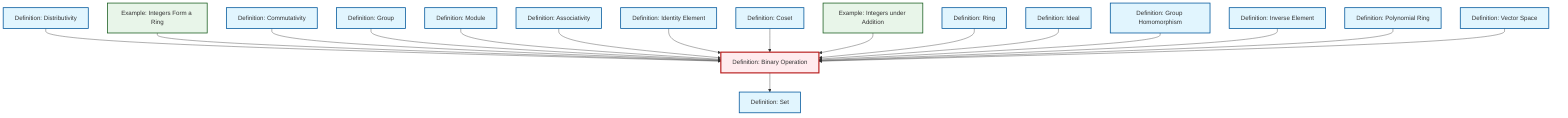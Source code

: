 graph TD
    classDef definition fill:#e1f5fe,stroke:#01579b,stroke-width:2px
    classDef theorem fill:#f3e5f5,stroke:#4a148c,stroke-width:2px
    classDef axiom fill:#fff3e0,stroke:#e65100,stroke-width:2px
    classDef example fill:#e8f5e9,stroke:#1b5e20,stroke-width:2px
    classDef current fill:#ffebee,stroke:#b71c1c,stroke-width:3px
    def-inverse-element["Definition: Inverse Element"]:::definition
    def-commutativity["Definition: Commutativity"]:::definition
    def-associativity["Definition: Associativity"]:::definition
    ex-integers-addition["Example: Integers under Addition"]:::example
    def-homomorphism["Definition: Group Homomorphism"]:::definition
    def-coset["Definition: Coset"]:::definition
    def-ideal["Definition: Ideal"]:::definition
    def-module["Definition: Module"]:::definition
    def-set["Definition: Set"]:::definition
    def-identity-element["Definition: Identity Element"]:::definition
    def-distributivity["Definition: Distributivity"]:::definition
    def-vector-space["Definition: Vector Space"]:::definition
    def-polynomial-ring["Definition: Polynomial Ring"]:::definition
    def-group["Definition: Group"]:::definition
    def-ring["Definition: Ring"]:::definition
    def-binary-operation["Definition: Binary Operation"]:::definition
    ex-integers-ring["Example: Integers Form a Ring"]:::example
    def-binary-operation --> def-set
    def-distributivity --> def-binary-operation
    ex-integers-ring --> def-binary-operation
    def-commutativity --> def-binary-operation
    def-group --> def-binary-operation
    def-module --> def-binary-operation
    def-associativity --> def-binary-operation
    def-identity-element --> def-binary-operation
    def-coset --> def-binary-operation
    ex-integers-addition --> def-binary-operation
    def-ring --> def-binary-operation
    def-ideal --> def-binary-operation
    def-homomorphism --> def-binary-operation
    def-inverse-element --> def-binary-operation
    def-polynomial-ring --> def-binary-operation
    def-vector-space --> def-binary-operation
    class def-binary-operation current